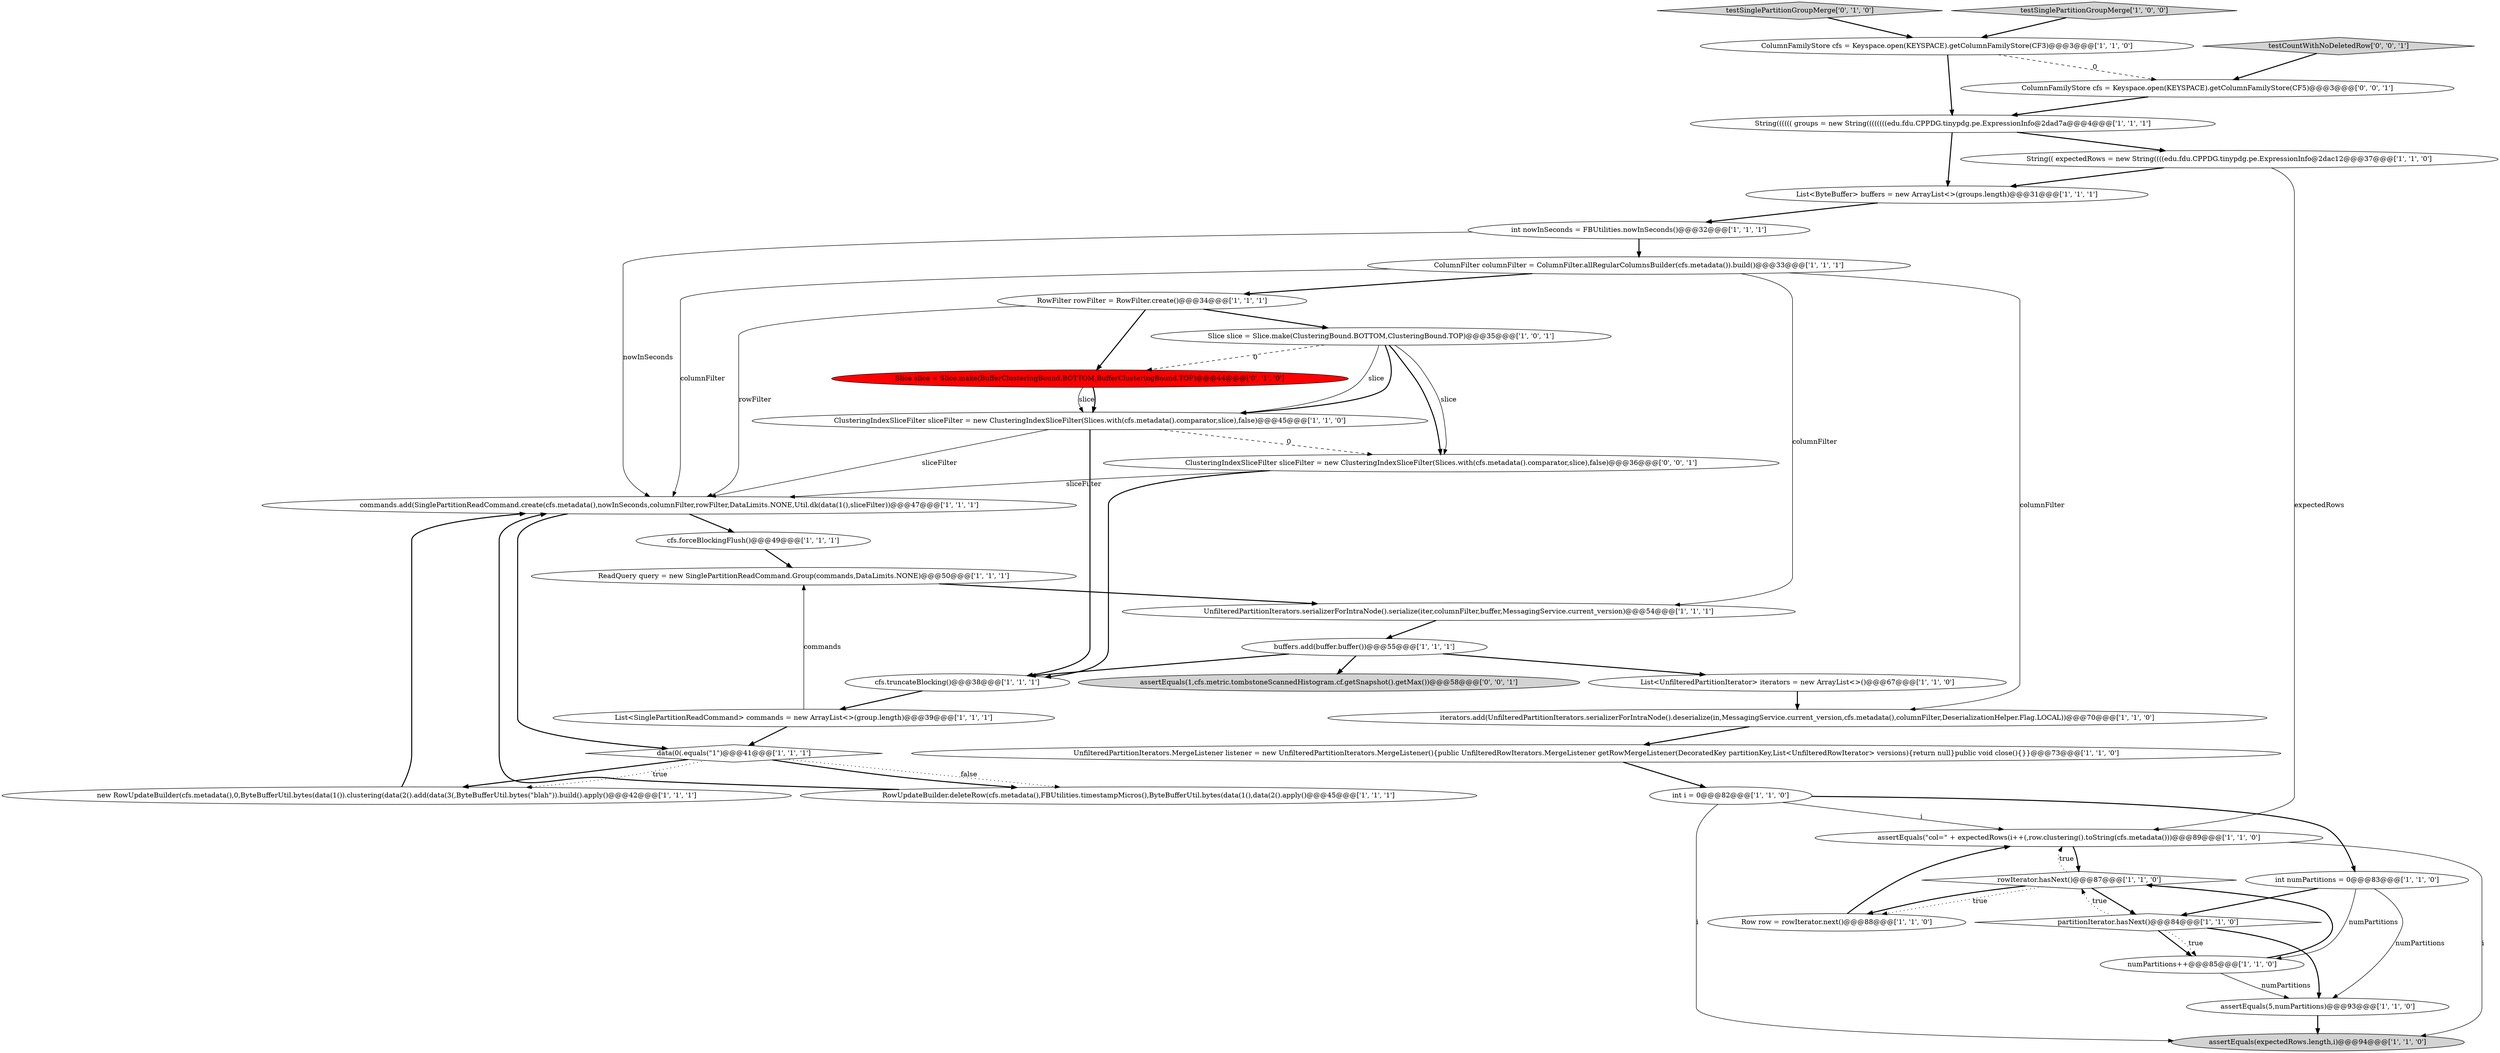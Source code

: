 digraph {
9 [style = filled, label = "String(((((( groups = new String((((((((edu.fdu.CPPDG.tinypdg.pe.ExpressionInfo@2dad7a@@@4@@@['1', '1', '1']", fillcolor = white, shape = ellipse image = "AAA0AAABBB1BBB"];
6 [style = filled, label = "commands.add(SinglePartitionReadCommand.create(cfs.metadata(),nowInSeconds,columnFilter,rowFilter,DataLimits.NONE,Util.dk(data(1(),sliceFilter))@@@47@@@['1', '1', '1']", fillcolor = white, shape = ellipse image = "AAA0AAABBB1BBB"];
8 [style = filled, label = "UnfilteredPartitionIterators.serializerForIntraNode().serialize(iter,columnFilter,buffer,MessagingService.current_version)@@@54@@@['1', '1', '1']", fillcolor = white, shape = ellipse image = "AAA0AAABBB1BBB"];
26 [style = filled, label = "int i = 0@@@82@@@['1', '1', '0']", fillcolor = white, shape = ellipse image = "AAA0AAABBB1BBB"];
15 [style = filled, label = "assertEquals(expectedRows.length,i)@@@94@@@['1', '1', '0']", fillcolor = lightgray, shape = ellipse image = "AAA0AAABBB1BBB"];
23 [style = filled, label = "RowUpdateBuilder.deleteRow(cfs.metadata(),FBUtilities.timestampMicros(),ByteBufferUtil.bytes(data(1(),data(2().apply()@@@45@@@['1', '1', '1']", fillcolor = white, shape = ellipse image = "AAA0AAABBB1BBB"];
28 [style = filled, label = "ColumnFilter columnFilter = ColumnFilter.allRegularColumnsBuilder(cfs.metadata()).build()@@@33@@@['1', '1', '1']", fillcolor = white, shape = ellipse image = "AAA0AAABBB1BBB"];
19 [style = filled, label = "Slice slice = Slice.make(ClusteringBound.BOTTOM,ClusteringBound.TOP)@@@35@@@['1', '0', '1']", fillcolor = white, shape = ellipse image = "AAA0AAABBB1BBB"];
37 [style = filled, label = "testCountWithNoDeletedRow['0', '0', '1']", fillcolor = lightgray, shape = diamond image = "AAA0AAABBB3BBB"];
22 [style = filled, label = "cfs.truncateBlocking()@@@38@@@['1', '1', '1']", fillcolor = white, shape = ellipse image = "AAA0AAABBB1BBB"];
30 [style = filled, label = "new RowUpdateBuilder(cfs.metadata(),0,ByteBufferUtil.bytes(data(1()).clustering(data(2().add(data(3(,ByteBufferUtil.bytes(\"blah\")).build().apply()@@@42@@@['1', '1', '1']", fillcolor = white, shape = ellipse image = "AAA0AAABBB1BBB"];
11 [style = filled, label = "ColumnFamilyStore cfs = Keyspace.open(KEYSPACE).getColumnFamilyStore(CF3)@@@3@@@['1', '1', '0']", fillcolor = white, shape = ellipse image = "AAA0AAABBB1BBB"];
12 [style = filled, label = "int numPartitions = 0@@@83@@@['1', '1', '0']", fillcolor = white, shape = ellipse image = "AAA0AAABBB1BBB"];
13 [style = filled, label = "ReadQuery query = new SinglePartitionReadCommand.Group(commands,DataLimits.NONE)@@@50@@@['1', '1', '1']", fillcolor = white, shape = ellipse image = "AAA0AAABBB1BBB"];
21 [style = filled, label = "int nowInSeconds = FBUtilities.nowInSeconds()@@@32@@@['1', '1', '1']", fillcolor = white, shape = ellipse image = "AAA0AAABBB1BBB"];
14 [style = filled, label = "cfs.forceBlockingFlush()@@@49@@@['1', '1', '1']", fillcolor = white, shape = ellipse image = "AAA0AAABBB1BBB"];
20 [style = filled, label = "iterators.add(UnfilteredPartitionIterators.serializerForIntraNode().deserialize(in,MessagingService.current_version,cfs.metadata(),columnFilter,DeserializationHelper.Flag.LOCAL))@@@70@@@['1', '1', '0']", fillcolor = white, shape = ellipse image = "AAA0AAABBB1BBB"];
29 [style = filled, label = "buffers.add(buffer.buffer())@@@55@@@['1', '1', '1']", fillcolor = white, shape = ellipse image = "AAA0AAABBB1BBB"];
16 [style = filled, label = "RowFilter rowFilter = RowFilter.create()@@@34@@@['1', '1', '1']", fillcolor = white, shape = ellipse image = "AAA0AAABBB1BBB"];
10 [style = filled, label = "Row row = rowIterator.next()@@@88@@@['1', '1', '0']", fillcolor = white, shape = ellipse image = "AAA0AAABBB1BBB"];
3 [style = filled, label = "partitionIterator.hasNext()@@@84@@@['1', '1', '0']", fillcolor = white, shape = diamond image = "AAA0AAABBB1BBB"];
35 [style = filled, label = "ColumnFamilyStore cfs = Keyspace.open(KEYSPACE).getColumnFamilyStore(CF5)@@@3@@@['0', '0', '1']", fillcolor = white, shape = ellipse image = "AAA0AAABBB3BBB"];
4 [style = filled, label = "List<UnfilteredPartitionIterator> iterators = new ArrayList<>()@@@67@@@['1', '1', '0']", fillcolor = white, shape = ellipse image = "AAA0AAABBB1BBB"];
27 [style = filled, label = "numPartitions++@@@85@@@['1', '1', '0']", fillcolor = white, shape = ellipse image = "AAA0AAABBB1BBB"];
2 [style = filled, label = "UnfilteredPartitionIterators.MergeListener listener = new UnfilteredPartitionIterators.MergeListener(){public UnfilteredRowIterators.MergeListener getRowMergeListener(DecoratedKey partitionKey,List<UnfilteredRowIterator> versions){return null}public void close(){}}@@@73@@@['1', '1', '0']", fillcolor = white, shape = ellipse image = "AAA0AAABBB1BBB"];
7 [style = filled, label = "String(( expectedRows = new String((((edu.fdu.CPPDG.tinypdg.pe.ExpressionInfo@2dac12@@@37@@@['1', '1', '0']", fillcolor = white, shape = ellipse image = "AAA0AAABBB1BBB"];
32 [style = filled, label = "Slice slice = Slice.make(BufferClusteringBound.BOTTOM,BufferClusteringBound.TOP)@@@44@@@['0', '1', '0']", fillcolor = red, shape = ellipse image = "AAA1AAABBB2BBB"];
33 [style = filled, label = "testSinglePartitionGroupMerge['0', '1', '0']", fillcolor = lightgray, shape = diamond image = "AAA0AAABBB2BBB"];
5 [style = filled, label = "assertEquals(5,numPartitions)@@@93@@@['1', '1', '0']", fillcolor = white, shape = ellipse image = "AAA0AAABBB1BBB"];
0 [style = filled, label = "rowIterator.hasNext()@@@87@@@['1', '1', '0']", fillcolor = white, shape = diamond image = "AAA0AAABBB1BBB"];
24 [style = filled, label = "List<SinglePartitionReadCommand> commands = new ArrayList<>(group.length)@@@39@@@['1', '1', '1']", fillcolor = white, shape = ellipse image = "AAA0AAABBB1BBB"];
17 [style = filled, label = "testSinglePartitionGroupMerge['1', '0', '0']", fillcolor = lightgray, shape = diamond image = "AAA0AAABBB1BBB"];
25 [style = filled, label = "assertEquals(\"col=\" + expectedRows(i++(,row.clustering().toString(cfs.metadata()))@@@89@@@['1', '1', '0']", fillcolor = white, shape = ellipse image = "AAA0AAABBB1BBB"];
18 [style = filled, label = "data(0(.equals(\"1\")@@@41@@@['1', '1', '1']", fillcolor = white, shape = diamond image = "AAA0AAABBB1BBB"];
36 [style = filled, label = "assertEquals(1,cfs.metric.tombstoneScannedHistogram.cf.getSnapshot().getMax())@@@58@@@['0', '0', '1']", fillcolor = lightgray, shape = ellipse image = "AAA0AAABBB3BBB"];
34 [style = filled, label = "ClusteringIndexSliceFilter sliceFilter = new ClusteringIndexSliceFilter(Slices.with(cfs.metadata().comparator,slice),false)@@@36@@@['0', '0', '1']", fillcolor = white, shape = ellipse image = "AAA0AAABBB3BBB"];
31 [style = filled, label = "ClusteringIndexSliceFilter sliceFilter = new ClusteringIndexSliceFilter(Slices.with(cfs.metadata().comparator,slice),false)@@@45@@@['1', '1', '0']", fillcolor = white, shape = ellipse image = "AAA0AAABBB1BBB"];
1 [style = filled, label = "List<ByteBuffer> buffers = new ArrayList<>(groups.length)@@@31@@@['1', '1', '1']", fillcolor = white, shape = ellipse image = "AAA0AAABBB1BBB"];
25->0 [style = bold, label=""];
0->3 [style = bold, label=""];
29->36 [style = bold, label=""];
18->23 [style = dotted, label="false"];
16->6 [style = solid, label="rowFilter"];
19->34 [style = bold, label=""];
19->31 [style = solid, label="slice"];
29->4 [style = bold, label=""];
2->26 [style = bold, label=""];
7->1 [style = bold, label=""];
21->6 [style = solid, label="nowInSeconds"];
31->22 [style = bold, label=""];
18->30 [style = dotted, label="true"];
18->23 [style = bold, label=""];
27->0 [style = bold, label=""];
0->10 [style = dotted, label="true"];
19->31 [style = bold, label=""];
35->9 [style = bold, label=""];
28->20 [style = solid, label="columnFilter"];
6->18 [style = bold, label=""];
12->5 [style = solid, label="numPartitions"];
7->25 [style = solid, label="expectedRows"];
18->30 [style = bold, label=""];
5->15 [style = bold, label=""];
24->13 [style = solid, label="commands"];
16->32 [style = bold, label=""];
28->6 [style = solid, label="columnFilter"];
9->7 [style = bold, label=""];
11->9 [style = bold, label=""];
16->19 [style = bold, label=""];
28->16 [style = bold, label=""];
24->18 [style = bold, label=""];
30->6 [style = bold, label=""];
0->25 [style = dotted, label="true"];
21->28 [style = bold, label=""];
34->22 [style = bold, label=""];
3->27 [style = bold, label=""];
26->15 [style = solid, label="i"];
20->2 [style = bold, label=""];
25->15 [style = solid, label="i"];
6->14 [style = bold, label=""];
19->34 [style = solid, label="slice"];
3->27 [style = dotted, label="true"];
33->11 [style = bold, label=""];
26->12 [style = bold, label=""];
3->5 [style = bold, label=""];
0->10 [style = bold, label=""];
26->25 [style = solid, label="i"];
28->8 [style = solid, label="columnFilter"];
10->25 [style = bold, label=""];
1->21 [style = bold, label=""];
23->6 [style = bold, label=""];
4->20 [style = bold, label=""];
3->0 [style = dotted, label="true"];
32->31 [style = solid, label="slice"];
12->27 [style = solid, label="numPartitions"];
12->3 [style = bold, label=""];
19->32 [style = dashed, label="0"];
22->24 [style = bold, label=""];
14->13 [style = bold, label=""];
13->8 [style = bold, label=""];
29->22 [style = bold, label=""];
9->1 [style = bold, label=""];
37->35 [style = bold, label=""];
31->34 [style = dashed, label="0"];
8->29 [style = bold, label=""];
32->31 [style = bold, label=""];
27->5 [style = solid, label="numPartitions"];
11->35 [style = dashed, label="0"];
31->6 [style = solid, label="sliceFilter"];
34->6 [style = solid, label="sliceFilter"];
17->11 [style = bold, label=""];
}
